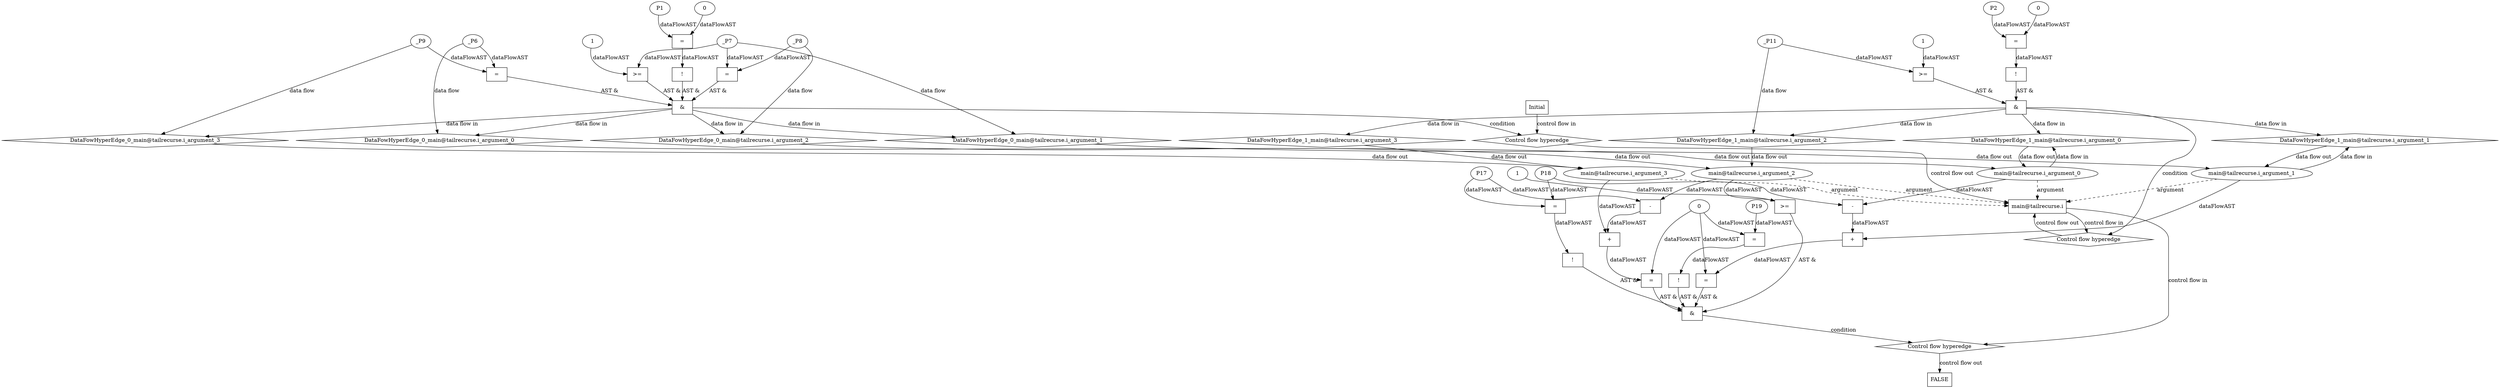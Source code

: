 digraph dag {
"main@tailrecurse.i" [label="main@tailrecurse.i" nodeName="main@tailrecurse.i" class=cfn  shape="rect"];
FALSE [label="FALSE" nodeName=FALSE class=cfn  shape="rect"];
Initial [label="Initial" nodeName=Initial class=cfn  shape="rect"];
ControlFowHyperEdge_0 [label="Control flow hyperedge" nodeName=ControlFowHyperEdge_0 class=controlFlowHyperEdge shape="diamond"];
"Initial" -> ControlFowHyperEdge_0 [label="control flow in"]
ControlFowHyperEdge_0 -> "main@tailrecurse.i" [label="control flow out"]
ControlFowHyperEdge_1 [label="Control flow hyperedge" nodeName=ControlFowHyperEdge_1 class=controlFlowHyperEdge shape="diamond"];
"main@tailrecurse.i" -> ControlFowHyperEdge_1 [label="control flow in"]
ControlFowHyperEdge_1 -> "main@tailrecurse.i" [label="control flow out"]
ControlFowHyperEdge_2 [label="Control flow hyperedge" nodeName=ControlFowHyperEdge_2 class=controlFlowHyperEdge shape="diamond"];
"main@tailrecurse.i" -> ControlFowHyperEdge_2 [label="control flow in"]
ControlFowHyperEdge_2 -> "FALSE" [label="control flow out"]
"main@tailrecurse.i_argument_0" [label="main@tailrecurse.i_argument_0" nodeName=argument0 class=argument  head="main@tailrecurse.i" shape="oval"];
"main@tailrecurse.i_argument_0" -> "main@tailrecurse.i"[label="argument" style="dashed"]
"main@tailrecurse.i_argument_1" [label="main@tailrecurse.i_argument_1" nodeName=argument1 class=argument  head="main@tailrecurse.i" shape="oval"];
"main@tailrecurse.i_argument_1" -> "main@tailrecurse.i"[label="argument" style="dashed"]
"main@tailrecurse.i_argument_2" [label="main@tailrecurse.i_argument_2" nodeName=argument2 class=argument  head="main@tailrecurse.i" shape="oval"];
"main@tailrecurse.i_argument_2" -> "main@tailrecurse.i"[label="argument" style="dashed"]
"main@tailrecurse.i_argument_3" [label="main@tailrecurse.i_argument_3" nodeName=argument3 class=argument  head="main@tailrecurse.i" shape="oval"];
"main@tailrecurse.i_argument_3" -> "main@tailrecurse.i"[label="argument" style="dashed"]

"xxxmain@tailrecurse.i___Initial_0xxx_and" [label="&" nodeName="xxxmain@tailrecurse.i___Initial_0xxx_and" class=Operator shape="rect"];
"xxxmain@tailrecurse.i___Initial_0xxxguard_0_node_0" [label="!" nodeName="xxxmain@tailrecurse.i___Initial_0xxxguard_0_node_0" class=Operator shape="rect"];
"xxxmain@tailrecurse.i___Initial_0xxxguard_0_node_1" [label="=" nodeName="xxxmain@tailrecurse.i___Initial_0xxxguard_0_node_1" class=Operator  shape="rect"];
"xxxmain@tailrecurse.i___Initial_0xxxguard_0_node_2" [label="P1" nodeName="xxxmain@tailrecurse.i___Initial_0xxxguard_0_node_2" class=Constant ];
"xxxmain@tailrecurse.i___Initial_0xxxguard_0_node_3" [label="0" nodeName="xxxmain@tailrecurse.i___Initial_0xxxguard_0_node_3" class=Literal ];
"xxxmain@tailrecurse.i___Initial_0xxxguard_0_node_1" -> "xxxmain@tailrecurse.i___Initial_0xxxguard_0_node_0"[label="dataFlowAST"]
"xxxmain@tailrecurse.i___Initial_0xxxguard_0_node_2" -> "xxxmain@tailrecurse.i___Initial_0xxxguard_0_node_1"[label="dataFlowAST"]
"xxxmain@tailrecurse.i___Initial_0xxxguard_0_node_3" -> "xxxmain@tailrecurse.i___Initial_0xxxguard_0_node_1"[label="dataFlowAST"]

"xxxmain@tailrecurse.i___Initial_0xxxguard_0_node_0" -> "xxxmain@tailrecurse.i___Initial_0xxx_and" [label="AST &"];
"xxxmain@tailrecurse.i___Initial_0xxxguard1_node_0" [label=">=" nodeName="xxxmain@tailrecurse.i___Initial_0xxxguard1_node_0" class=Operator  shape="rect"];
"xxxmain@tailrecurse.i___Initial_0xxxguard1_node_2" [label="1" nodeName="xxxmain@tailrecurse.i___Initial_0xxxguard1_node_2" class=Literal ];
"xxxmain@tailrecurse.i___Initial_0xxxdataFlow1_node_0" -> "xxxmain@tailrecurse.i___Initial_0xxxguard1_node_0"[label="dataFlowAST"]
"xxxmain@tailrecurse.i___Initial_0xxxguard1_node_2" -> "xxxmain@tailrecurse.i___Initial_0xxxguard1_node_0"[label="dataFlowAST"]

"xxxmain@tailrecurse.i___Initial_0xxxguard1_node_0" -> "xxxmain@tailrecurse.i___Initial_0xxx_and" [label="AST &"];
"xxxmain@tailrecurse.i___Initial_0xxxguard2_node_0" [label="=" nodeName="xxxmain@tailrecurse.i___Initial_0xxxguard2_node_0" class=Operator  shape="rect"];
"xxxmain@tailrecurse.i___Initial_0xxxdataFlow_0_node_0" -> "xxxmain@tailrecurse.i___Initial_0xxxguard2_node_0"[label="dataFlowAST"]
"xxxmain@tailrecurse.i___Initial_0xxxdataFlow3_node_0" -> "xxxmain@tailrecurse.i___Initial_0xxxguard2_node_0"[label="dataFlowAST"]

"xxxmain@tailrecurse.i___Initial_0xxxguard2_node_0" -> "xxxmain@tailrecurse.i___Initial_0xxx_and" [label="AST &"];
"xxxmain@tailrecurse.i___Initial_0xxxguard3_node_0" [label="=" nodeName="xxxmain@tailrecurse.i___Initial_0xxxguard3_node_0" class=Operator  shape="rect"];
"xxxmain@tailrecurse.i___Initial_0xxxdataFlow2_node_0" -> "xxxmain@tailrecurse.i___Initial_0xxxguard3_node_0"[label="dataFlowAST"]
"xxxmain@tailrecurse.i___Initial_0xxxdataFlow1_node_0" -> "xxxmain@tailrecurse.i___Initial_0xxxguard3_node_0"[label="dataFlowAST"]

"xxxmain@tailrecurse.i___Initial_0xxxguard3_node_0" -> "xxxmain@tailrecurse.i___Initial_0xxx_and" [label="AST &"];
"xxxmain@tailrecurse.i___Initial_0xxx_and" -> "ControlFowHyperEdge_0" [label="condition"];
"xxxmain@tailrecurse.i___Initial_0xxxdataFlow_0_node_0" [label="_P6" nodeName="xxxmain@tailrecurse.i___Initial_0xxxdataFlow_0_node_0" class=Constant ];

"xxxmain@tailrecurse.i___Initial_0xxxdataFlow_0_node_0" -> "DataFowHyperEdge_0_main@tailrecurse.i_argument_0" [label="data flow"];
"xxxmain@tailrecurse.i___Initial_0xxxdataFlow1_node_0" [label="_P7" nodeName="xxxmain@tailrecurse.i___Initial_0xxxdataFlow1_node_0" class=Constant ];

"xxxmain@tailrecurse.i___Initial_0xxxdataFlow1_node_0" -> "DataFowHyperEdge_0_main@tailrecurse.i_argument_1" [label="data flow"];
"xxxmain@tailrecurse.i___Initial_0xxxdataFlow2_node_0" [label="_P8" nodeName="xxxmain@tailrecurse.i___Initial_0xxxdataFlow2_node_0" class=Constant ];

"xxxmain@tailrecurse.i___Initial_0xxxdataFlow2_node_0" -> "DataFowHyperEdge_0_main@tailrecurse.i_argument_2" [label="data flow"];
"xxxmain@tailrecurse.i___Initial_0xxxdataFlow3_node_0" [label="_P9" nodeName="xxxmain@tailrecurse.i___Initial_0xxxdataFlow3_node_0" class=Constant ];

"xxxmain@tailrecurse.i___Initial_0xxxdataFlow3_node_0" -> "DataFowHyperEdge_0_main@tailrecurse.i_argument_3" [label="data flow"];
"xxxmain@tailrecurse.i___main@tailrecurse.i_1xxx_and" [label="&" nodeName="xxxmain@tailrecurse.i___main@tailrecurse.i_1xxx_and" class=Operator shape="rect"];
"xxxmain@tailrecurse.i___main@tailrecurse.i_1xxxguard_0_node_0" [label="!" nodeName="xxxmain@tailrecurse.i___main@tailrecurse.i_1xxxguard_0_node_0" class=Operator shape="rect"];
"xxxmain@tailrecurse.i___main@tailrecurse.i_1xxxguard_0_node_1" [label="=" nodeName="xxxmain@tailrecurse.i___main@tailrecurse.i_1xxxguard_0_node_1" class=Operator  shape="rect"];
"xxxmain@tailrecurse.i___main@tailrecurse.i_1xxxguard_0_node_2" [label="P2" nodeName="xxxmain@tailrecurse.i___main@tailrecurse.i_1xxxguard_0_node_2" class=Constant ];
"xxxmain@tailrecurse.i___main@tailrecurse.i_1xxxguard_0_node_3" [label="0" nodeName="xxxmain@tailrecurse.i___main@tailrecurse.i_1xxxguard_0_node_3" class=Literal ];
"xxxmain@tailrecurse.i___main@tailrecurse.i_1xxxguard_0_node_1" -> "xxxmain@tailrecurse.i___main@tailrecurse.i_1xxxguard_0_node_0"[label="dataFlowAST"]
"xxxmain@tailrecurse.i___main@tailrecurse.i_1xxxguard_0_node_2" -> "xxxmain@tailrecurse.i___main@tailrecurse.i_1xxxguard_0_node_1"[label="dataFlowAST"]
"xxxmain@tailrecurse.i___main@tailrecurse.i_1xxxguard_0_node_3" -> "xxxmain@tailrecurse.i___main@tailrecurse.i_1xxxguard_0_node_1"[label="dataFlowAST"]

"xxxmain@tailrecurse.i___main@tailrecurse.i_1xxxguard_0_node_0" -> "xxxmain@tailrecurse.i___main@tailrecurse.i_1xxx_and" [label="AST &"];
"xxxmain@tailrecurse.i___main@tailrecurse.i_1xxxguard1_node_0" [label=">=" nodeName="xxxmain@tailrecurse.i___main@tailrecurse.i_1xxxguard1_node_0" class=Operator  shape="rect"];
"xxxmain@tailrecurse.i___main@tailrecurse.i_1xxxguard1_node_2" [label="1" nodeName="xxxmain@tailrecurse.i___main@tailrecurse.i_1xxxguard1_node_2" class=Literal ];
"xxxmain@tailrecurse.i___main@tailrecurse.i_1xxxdataFlow_0_node_0" -> "xxxmain@tailrecurse.i___main@tailrecurse.i_1xxxguard1_node_0"[label="dataFlowAST"]
"xxxmain@tailrecurse.i___main@tailrecurse.i_1xxxguard1_node_2" -> "xxxmain@tailrecurse.i___main@tailrecurse.i_1xxxguard1_node_0"[label="dataFlowAST"]

"xxxmain@tailrecurse.i___main@tailrecurse.i_1xxxguard1_node_0" -> "xxxmain@tailrecurse.i___main@tailrecurse.i_1xxx_and" [label="AST &"];
"xxxmain@tailrecurse.i___main@tailrecurse.i_1xxx_and" -> "ControlFowHyperEdge_1" [label="condition"];
"xxxmain@tailrecurse.i___main@tailrecurse.i_1xxxdataFlow_0_node_0" [label="_P11" nodeName="xxxmain@tailrecurse.i___main@tailrecurse.i_1xxxdataFlow_0_node_0" class=Constant ];

"xxxmain@tailrecurse.i___main@tailrecurse.i_1xxxdataFlow_0_node_0" -> "DataFowHyperEdge_1_main@tailrecurse.i_argument_2" [label="data flow"];
"xxxFALSE___main@tailrecurse.i_2xxx_and" [label="&" nodeName="xxxFALSE___main@tailrecurse.i_2xxx_and" class=Operator shape="rect"];
"xxxFALSE___main@tailrecurse.i_2xxxguard1_node_0" [label="!" nodeName="xxxFALSE___main@tailrecurse.i_2xxxguard1_node_0" class=Operator shape="rect"];
"xxxFALSE___main@tailrecurse.i_2xxxguard1_node_1" [label="=" nodeName="xxxFALSE___main@tailrecurse.i_2xxxguard1_node_1" class=Operator  shape="rect"];
"xxxFALSE___main@tailrecurse.i_2xxxguard1_node_2" [label="P19" nodeName="xxxFALSE___main@tailrecurse.i_2xxxguard1_node_2" class=Constant ];
"xxxFALSE___main@tailrecurse.i_2xxxguard1_node_3" [label="0" nodeName="xxxFALSE___main@tailrecurse.i_2xxxguard1_node_3" class=Literal ];
"xxxFALSE___main@tailrecurse.i_2xxxguard1_node_1" -> "xxxFALSE___main@tailrecurse.i_2xxxguard1_node_0"[label="dataFlowAST"]
"xxxFALSE___main@tailrecurse.i_2xxxguard1_node_2" -> "xxxFALSE___main@tailrecurse.i_2xxxguard1_node_1"[label="dataFlowAST"]
"xxxFALSE___main@tailrecurse.i_2xxxguard1_node_3" -> "xxxFALSE___main@tailrecurse.i_2xxxguard1_node_1"[label="dataFlowAST"]

"xxxFALSE___main@tailrecurse.i_2xxxguard1_node_0" -> "xxxFALSE___main@tailrecurse.i_2xxx_and" [label="AST &"];
"xxxFALSE___main@tailrecurse.i_2xxxguard4_node_0" [label="!" nodeName="xxxFALSE___main@tailrecurse.i_2xxxguard4_node_0" class=Operator shape="rect"];
"xxxFALSE___main@tailrecurse.i_2xxxguard4_node_1" [label="=" nodeName="xxxFALSE___main@tailrecurse.i_2xxxguard4_node_1" class=Operator  shape="rect"];
"xxxFALSE___main@tailrecurse.i_2xxxguard4_node_1" -> "xxxFALSE___main@tailrecurse.i_2xxxguard4_node_0"[label="dataFlowAST"]
"xxxFALSE___main@tailrecurse.i_2xxxguard3_node_5" -> "xxxFALSE___main@tailrecurse.i_2xxxguard4_node_1"[label="dataFlowAST"]
"xxxFALSE___main@tailrecurse.i_2xxxguard2_node_5" -> "xxxFALSE___main@tailrecurse.i_2xxxguard4_node_1"[label="dataFlowAST"]

"xxxFALSE___main@tailrecurse.i_2xxxguard4_node_0" -> "xxxFALSE___main@tailrecurse.i_2xxx_and" [label="AST &"];
"xxxFALSE___main@tailrecurse.i_2xxxguard2_node_0" [label="=" nodeName="xxxFALSE___main@tailrecurse.i_2xxxguard2_node_0" class=Operator  shape="rect"];
"xxxFALSE___main@tailrecurse.i_2xxxguard2_node_1" [label="+" nodeName="xxxFALSE___main@tailrecurse.i_2xxxguard2_node_1" class= Operator shape="rect"];
"xxxFALSE___main@tailrecurse.i_2xxxguard2_node_3" [label="-" nodeName="xxxFALSE___main@tailrecurse.i_2xxxguard2_node_3" class= Operator shape="rect"];
"xxxFALSE___main@tailrecurse.i_2xxxguard2_node_5" [label="P17" nodeName="xxxFALSE___main@tailrecurse.i_2xxxguard2_node_5" class=Constant ];
"xxxFALSE___main@tailrecurse.i_2xxxguard2_node_1" -> "xxxFALSE___main@tailrecurse.i_2xxxguard2_node_0"[label="dataFlowAST"]
"xxxFALSE___main@tailrecurse.i_2xxxguard1_node_3" -> "xxxFALSE___main@tailrecurse.i_2xxxguard2_node_0"[label="dataFlowAST"]
"main@tailrecurse.i_argument_3" -> "xxxFALSE___main@tailrecurse.i_2xxxguard2_node_1"[label="dataFlowAST"]
"xxxFALSE___main@tailrecurse.i_2xxxguard2_node_3" -> "xxxFALSE___main@tailrecurse.i_2xxxguard2_node_1"[label="dataFlowAST"]
"main@tailrecurse.i_argument_2" -> "xxxFALSE___main@tailrecurse.i_2xxxguard2_node_3"[label="dataFlowAST"]
"xxxFALSE___main@tailrecurse.i_2xxxguard2_node_5" -> "xxxFALSE___main@tailrecurse.i_2xxxguard2_node_3"[label="dataFlowAST"]

"xxxFALSE___main@tailrecurse.i_2xxxguard2_node_0" -> "xxxFALSE___main@tailrecurse.i_2xxx_and" [label="AST &"];
"xxxFALSE___main@tailrecurse.i_2xxxguard_0_node_0" [label=">=" nodeName="xxxFALSE___main@tailrecurse.i_2xxxguard_0_node_0" class=Operator  shape="rect"];
"xxxFALSE___main@tailrecurse.i_2xxxguard_0_node_1" [label="1" nodeName="xxxFALSE___main@tailrecurse.i_2xxxguard_0_node_1" class=Literal ];
"xxxFALSE___main@tailrecurse.i_2xxxguard_0_node_1" -> "xxxFALSE___main@tailrecurse.i_2xxxguard_0_node_0"[label="dataFlowAST"]
"main@tailrecurse.i_argument_2" -> "xxxFALSE___main@tailrecurse.i_2xxxguard_0_node_0"[label="dataFlowAST"]

"xxxFALSE___main@tailrecurse.i_2xxxguard_0_node_0" -> "xxxFALSE___main@tailrecurse.i_2xxx_and" [label="AST &"];
"xxxFALSE___main@tailrecurse.i_2xxxguard3_node_0" [label="=" nodeName="xxxFALSE___main@tailrecurse.i_2xxxguard3_node_0" class=Operator  shape="rect"];
"xxxFALSE___main@tailrecurse.i_2xxxguard3_node_1" [label="+" nodeName="xxxFALSE___main@tailrecurse.i_2xxxguard3_node_1" class= Operator shape="rect"];
"xxxFALSE___main@tailrecurse.i_2xxxguard3_node_3" [label="-" nodeName="xxxFALSE___main@tailrecurse.i_2xxxguard3_node_3" class= Operator shape="rect"];
"xxxFALSE___main@tailrecurse.i_2xxxguard3_node_5" [label="P18" nodeName="xxxFALSE___main@tailrecurse.i_2xxxguard3_node_5" class=Constant ];
"xxxFALSE___main@tailrecurse.i_2xxxguard3_node_1" -> "xxxFALSE___main@tailrecurse.i_2xxxguard3_node_0"[label="dataFlowAST"]
"xxxFALSE___main@tailrecurse.i_2xxxguard1_node_3" -> "xxxFALSE___main@tailrecurse.i_2xxxguard3_node_0"[label="dataFlowAST"]
"main@tailrecurse.i_argument_1" -> "xxxFALSE___main@tailrecurse.i_2xxxguard3_node_1"[label="dataFlowAST"]
"xxxFALSE___main@tailrecurse.i_2xxxguard3_node_3" -> "xxxFALSE___main@tailrecurse.i_2xxxguard3_node_1"[label="dataFlowAST"]
"main@tailrecurse.i_argument_0" -> "xxxFALSE___main@tailrecurse.i_2xxxguard3_node_3"[label="dataFlowAST"]
"xxxFALSE___main@tailrecurse.i_2xxxguard3_node_5" -> "xxxFALSE___main@tailrecurse.i_2xxxguard3_node_3"[label="dataFlowAST"]

"xxxFALSE___main@tailrecurse.i_2xxxguard3_node_0" -> "xxxFALSE___main@tailrecurse.i_2xxx_and" [label="AST &"];
"xxxFALSE___main@tailrecurse.i_2xxx_and" -> "ControlFowHyperEdge_2" [label="condition"];
"DataFowHyperEdge_0_main@tailrecurse.i_argument_0" [label="DataFowHyperEdge_0_main@tailrecurse.i_argument_0" nodeName="DataFowHyperEdge_0_main@tailrecurse.i_argument_0" class=DataFlowHyperedge shape="diamond"];
"DataFowHyperEdge_0_main@tailrecurse.i_argument_0" -> "main@tailrecurse.i_argument_0"[label="data flow out"]
"xxxmain@tailrecurse.i___Initial_0xxx_and" -> "DataFowHyperEdge_0_main@tailrecurse.i_argument_0"[label="data flow in"]
"DataFowHyperEdge_0_main@tailrecurse.i_argument_1" [label="DataFowHyperEdge_0_main@tailrecurse.i_argument_1" nodeName="DataFowHyperEdge_0_main@tailrecurse.i_argument_1" class=DataFlowHyperedge shape="diamond"];
"DataFowHyperEdge_0_main@tailrecurse.i_argument_1" -> "main@tailrecurse.i_argument_1"[label="data flow out"]
"xxxmain@tailrecurse.i___Initial_0xxx_and" -> "DataFowHyperEdge_0_main@tailrecurse.i_argument_1"[label="data flow in"]
"DataFowHyperEdge_0_main@tailrecurse.i_argument_2" [label="DataFowHyperEdge_0_main@tailrecurse.i_argument_2" nodeName="DataFowHyperEdge_0_main@tailrecurse.i_argument_2" class=DataFlowHyperedge shape="diamond"];
"DataFowHyperEdge_0_main@tailrecurse.i_argument_2" -> "main@tailrecurse.i_argument_2"[label="data flow out"]
"xxxmain@tailrecurse.i___Initial_0xxx_and" -> "DataFowHyperEdge_0_main@tailrecurse.i_argument_2"[label="data flow in"]
"DataFowHyperEdge_0_main@tailrecurse.i_argument_3" [label="DataFowHyperEdge_0_main@tailrecurse.i_argument_3" nodeName="DataFowHyperEdge_0_main@tailrecurse.i_argument_3" class=DataFlowHyperedge shape="diamond"];
"DataFowHyperEdge_0_main@tailrecurse.i_argument_3" -> "main@tailrecurse.i_argument_3"[label="data flow out"]
"xxxmain@tailrecurse.i___Initial_0xxx_and" -> "DataFowHyperEdge_0_main@tailrecurse.i_argument_3"[label="data flow in"]
"DataFowHyperEdge_1_main@tailrecurse.i_argument_0" [label="DataFowHyperEdge_1_main@tailrecurse.i_argument_0" nodeName="DataFowHyperEdge_1_main@tailrecurse.i_argument_0" class=DataFlowHyperedge shape="diamond"];
"DataFowHyperEdge_1_main@tailrecurse.i_argument_0" -> "main@tailrecurse.i_argument_0"[label="data flow out"]
"xxxmain@tailrecurse.i___main@tailrecurse.i_1xxx_and" -> "DataFowHyperEdge_1_main@tailrecurse.i_argument_0"[label="data flow in"]
"DataFowHyperEdge_1_main@tailrecurse.i_argument_1" [label="DataFowHyperEdge_1_main@tailrecurse.i_argument_1" nodeName="DataFowHyperEdge_1_main@tailrecurse.i_argument_1" class=DataFlowHyperedge shape="diamond"];
"DataFowHyperEdge_1_main@tailrecurse.i_argument_1" -> "main@tailrecurse.i_argument_1"[label="data flow out"]
"xxxmain@tailrecurse.i___main@tailrecurse.i_1xxx_and" -> "DataFowHyperEdge_1_main@tailrecurse.i_argument_1"[label="data flow in"]
"DataFowHyperEdge_1_main@tailrecurse.i_argument_2" [label="DataFowHyperEdge_1_main@tailrecurse.i_argument_2" nodeName="DataFowHyperEdge_1_main@tailrecurse.i_argument_2" class=DataFlowHyperedge shape="diamond"];
"DataFowHyperEdge_1_main@tailrecurse.i_argument_2" -> "main@tailrecurse.i_argument_2"[label="data flow out"]
"xxxmain@tailrecurse.i___main@tailrecurse.i_1xxx_and" -> "DataFowHyperEdge_1_main@tailrecurse.i_argument_2"[label="data flow in"]
"DataFowHyperEdge_1_main@tailrecurse.i_argument_3" [label="DataFowHyperEdge_1_main@tailrecurse.i_argument_3" nodeName="DataFowHyperEdge_1_main@tailrecurse.i_argument_3" class=DataFlowHyperedge shape="diamond"];
"DataFowHyperEdge_1_main@tailrecurse.i_argument_3" -> "main@tailrecurse.i_argument_3"[label="data flow out"]
"xxxmain@tailrecurse.i___main@tailrecurse.i_1xxx_and" -> "DataFowHyperEdge_1_main@tailrecurse.i_argument_3"[label="data flow in"]
"main@tailrecurse.i_argument_0" -> "DataFowHyperEdge_1_main@tailrecurse.i_argument_0"[label="data flow in"]
"main@tailrecurse.i_argument_1" -> "DataFowHyperEdge_1_main@tailrecurse.i_argument_1"[label="data flow in"]




}

